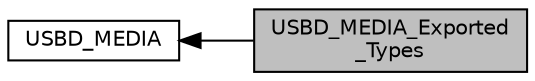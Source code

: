 digraph "USBD_MEDIA_Exported_Types"
{
  edge [fontname="Helvetica",fontsize="10",labelfontname="Helvetica",labelfontsize="10"];
  node [fontname="Helvetica",fontsize="10",shape=record];
  rankdir=LR;
  Node0 [label="USBD_MEDIA_Exported\l_Types",height=0.2,width=0.4,color="black", fillcolor="grey75", style="filled", fontcolor="black"];
  Node1 [label="USBD_MEDIA",height=0.2,width=0.4,color="black", fillcolor="white", style="filled",URL="$group___u_s_b_d___m_e_d_i_a.html",tooltip="header file for the usbd_dfu_media_template.c file "];
  Node1->Node0 [shape=plaintext, dir="back", style="solid"];
}
